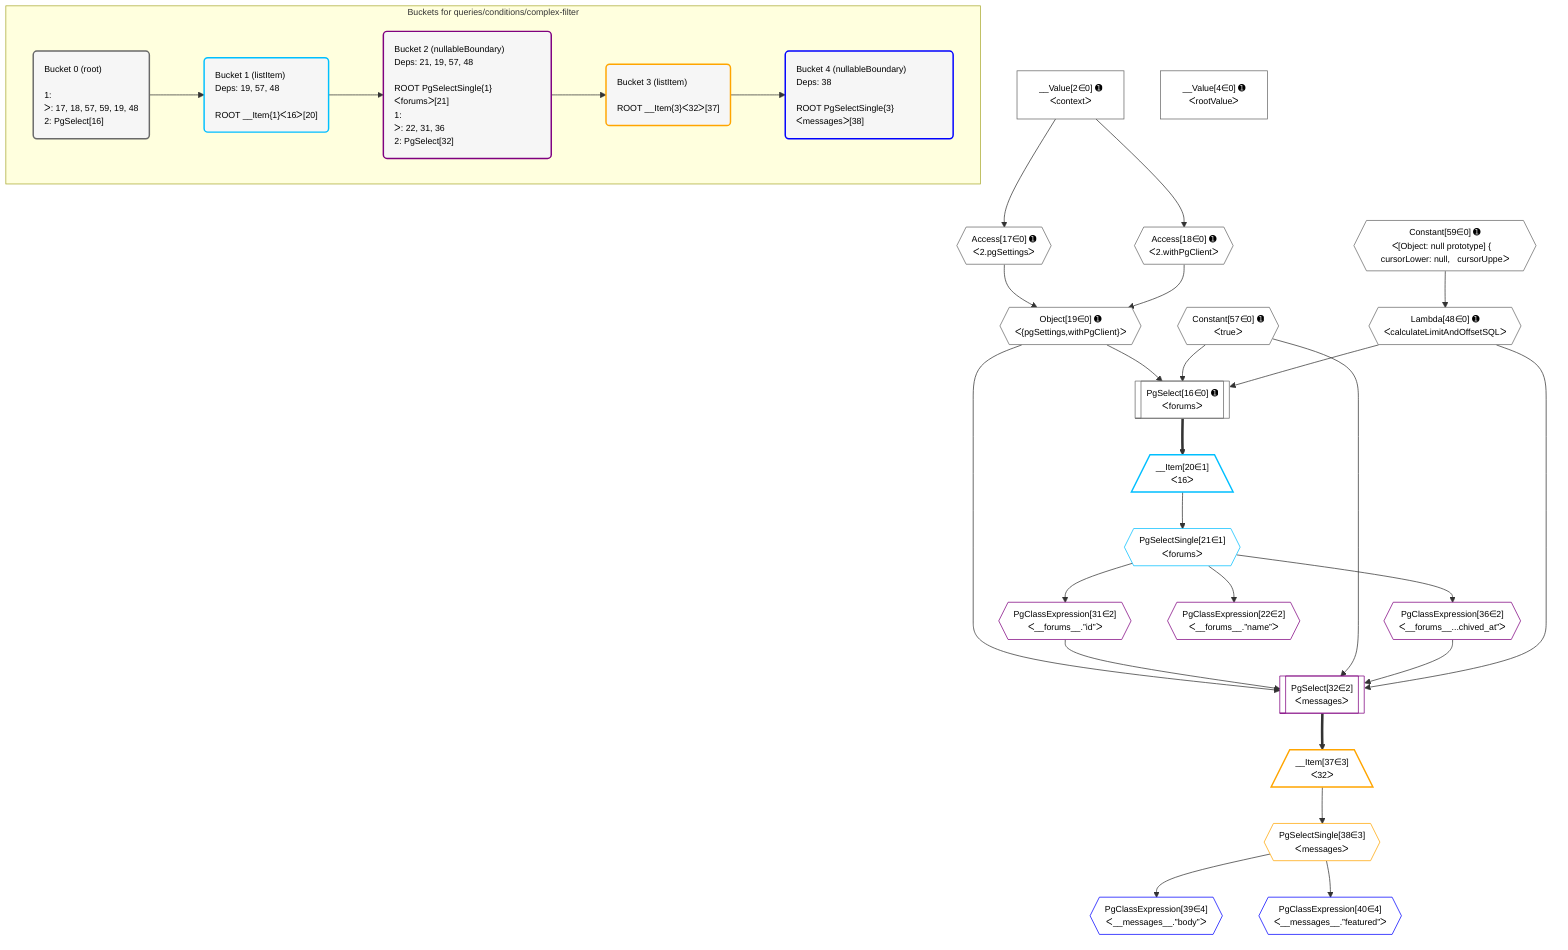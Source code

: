 %%{init: {'themeVariables': { 'fontSize': '12px'}}}%%
graph TD
    classDef path fill:#eee,stroke:#000,color:#000
    classDef plan fill:#fff,stroke-width:1px,color:#000
    classDef itemplan fill:#fff,stroke-width:2px,color:#000
    classDef unbatchedplan fill:#dff,stroke-width:1px,color:#000
    classDef sideeffectplan fill:#fcc,stroke-width:2px,color:#000
    classDef bucket fill:#f6f6f6,color:#000,stroke-width:2px,text-align:left


    %% plan dependencies
    PgSelect16[["PgSelect[16∈0] ➊<br />ᐸforumsᐳ"]]:::plan
    Object19{{"Object[19∈0] ➊<br />ᐸ{pgSettings,withPgClient}ᐳ"}}:::plan
    Constant57{{"Constant[57∈0] ➊<br />ᐸtrueᐳ"}}:::plan
    Lambda48{{"Lambda[48∈0] ➊<br />ᐸcalculateLimitAndOffsetSQLᐳ"}}:::plan
    Object19 & Constant57 & Lambda48 --> PgSelect16
    Access17{{"Access[17∈0] ➊<br />ᐸ2.pgSettingsᐳ"}}:::plan
    Access18{{"Access[18∈0] ➊<br />ᐸ2.withPgClientᐳ"}}:::plan
    Access17 & Access18 --> Object19
    __Value2["__Value[2∈0] ➊<br />ᐸcontextᐳ"]:::plan
    __Value2 --> Access17
    __Value2 --> Access18
    Constant59{{"Constant[59∈0] ➊<br />ᐸ[Object: null prototype] {   cursorLower: null,   cursorUppeᐳ"}}:::plan
    Constant59 --> Lambda48
    __Value4["__Value[4∈0] ➊<br />ᐸrootValueᐳ"]:::plan
    __Item20[/"__Item[20∈1]<br />ᐸ16ᐳ"\]:::itemplan
    PgSelect16 ==> __Item20
    PgSelectSingle21{{"PgSelectSingle[21∈1]<br />ᐸforumsᐳ"}}:::plan
    __Item20 --> PgSelectSingle21
    PgSelect32[["PgSelect[32∈2]<br />ᐸmessagesᐳ"]]:::plan
    PgClassExpression31{{"PgClassExpression[31∈2]<br />ᐸ__forums__.”id”ᐳ"}}:::plan
    PgClassExpression36{{"PgClassExpression[36∈2]<br />ᐸ__forums__...chived_at”ᐳ"}}:::plan
    Object19 & PgClassExpression31 & Constant57 & PgClassExpression36 & Lambda48 --> PgSelect32
    PgClassExpression22{{"PgClassExpression[22∈2]<br />ᐸ__forums__.”name”ᐳ"}}:::plan
    PgSelectSingle21 --> PgClassExpression22
    PgSelectSingle21 --> PgClassExpression31
    PgSelectSingle21 --> PgClassExpression36
    __Item37[/"__Item[37∈3]<br />ᐸ32ᐳ"\]:::itemplan
    PgSelect32 ==> __Item37
    PgSelectSingle38{{"PgSelectSingle[38∈3]<br />ᐸmessagesᐳ"}}:::plan
    __Item37 --> PgSelectSingle38
    PgClassExpression39{{"PgClassExpression[39∈4]<br />ᐸ__messages__.”body”ᐳ"}}:::plan
    PgSelectSingle38 --> PgClassExpression39
    PgClassExpression40{{"PgClassExpression[40∈4]<br />ᐸ__messages__.”featured”ᐳ"}}:::plan
    PgSelectSingle38 --> PgClassExpression40

    %% define steps

    subgraph "Buckets for queries/conditions/complex-filter"
    Bucket0("Bucket 0 (root)<br /><br />1: <br />ᐳ: 17, 18, 57, 59, 19, 48<br />2: PgSelect[16]"):::bucket
    classDef bucket0 stroke:#696969
    class Bucket0,__Value2,__Value4,PgSelect16,Access17,Access18,Object19,Lambda48,Constant57,Constant59 bucket0
    Bucket1("Bucket 1 (listItem)<br />Deps: 19, 57, 48<br /><br />ROOT __Item{1}ᐸ16ᐳ[20]"):::bucket
    classDef bucket1 stroke:#00bfff
    class Bucket1,__Item20,PgSelectSingle21 bucket1
    Bucket2("Bucket 2 (nullableBoundary)<br />Deps: 21, 19, 57, 48<br /><br />ROOT PgSelectSingle{1}ᐸforumsᐳ[21]<br />1: <br />ᐳ: 22, 31, 36<br />2: PgSelect[32]"):::bucket
    classDef bucket2 stroke:#7f007f
    class Bucket2,PgClassExpression22,PgClassExpression31,PgSelect32,PgClassExpression36 bucket2
    Bucket3("Bucket 3 (listItem)<br /><br />ROOT __Item{3}ᐸ32ᐳ[37]"):::bucket
    classDef bucket3 stroke:#ffa500
    class Bucket3,__Item37,PgSelectSingle38 bucket3
    Bucket4("Bucket 4 (nullableBoundary)<br />Deps: 38<br /><br />ROOT PgSelectSingle{3}ᐸmessagesᐳ[38]"):::bucket
    classDef bucket4 stroke:#0000ff
    class Bucket4,PgClassExpression39,PgClassExpression40 bucket4
    Bucket0 --> Bucket1
    Bucket1 --> Bucket2
    Bucket2 --> Bucket3
    Bucket3 --> Bucket4
    end